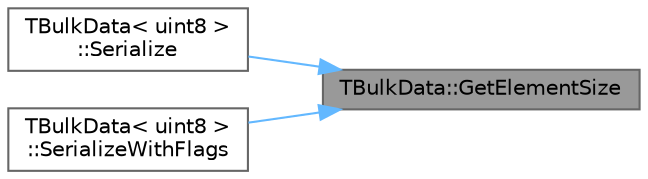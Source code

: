digraph "TBulkData::GetElementSize"
{
 // INTERACTIVE_SVG=YES
 // LATEX_PDF_SIZE
  bgcolor="transparent";
  edge [fontname=Helvetica,fontsize=10,labelfontname=Helvetica,labelfontsize=10];
  node [fontname=Helvetica,fontsize=10,shape=box,height=0.2,width=0.4];
  rankdir="RL";
  Node1 [id="Node000001",label="TBulkData::GetElementSize",height=0.2,width=0.4,color="gray40", fillcolor="grey60", style="filled", fontcolor="black",tooltip="Element size in bytes."];
  Node1 -> Node2 [id="edge1_Node000001_Node000002",dir="back",color="steelblue1",style="solid",tooltip=" "];
  Node2 [id="Node000002",label="TBulkData\< uint8 \>\l::Serialize",height=0.2,width=0.4,color="grey40", fillcolor="white", style="filled",URL="$df/da2/classTBulkData.html#af466f9e04f1f0d3caf5099810ff6330e",tooltip=" "];
  Node1 -> Node3 [id="edge2_Node000001_Node000003",dir="back",color="steelblue1",style="solid",tooltip=" "];
  Node3 [id="Node000003",label="TBulkData\< uint8 \>\l::SerializeWithFlags",height=0.2,width=0.4,color="grey40", fillcolor="white", style="filled",URL="$df/da2/classTBulkData.html#a1320a8885d41b5acc6f69cc075cfc82a",tooltip=" "];
}
